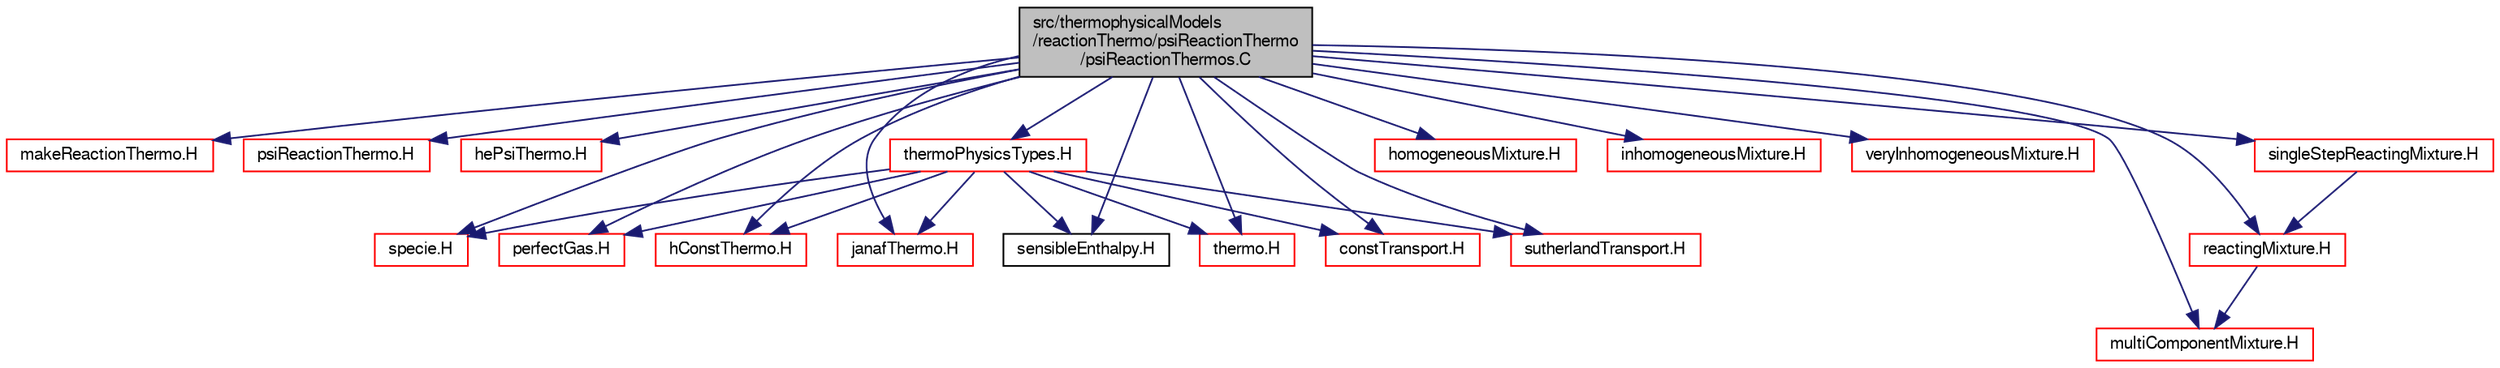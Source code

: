 digraph "src/thermophysicalModels/reactionThermo/psiReactionThermo/psiReactionThermos.C"
{
  bgcolor="transparent";
  edge [fontname="FreeSans",fontsize="10",labelfontname="FreeSans",labelfontsize="10"];
  node [fontname="FreeSans",fontsize="10",shape=record];
  Node0 [label="src/thermophysicalModels\l/reactionThermo/psiReactionThermo\l/psiReactionThermos.C",height=0.2,width=0.4,color="black", fillcolor="grey75", style="filled", fontcolor="black"];
  Node0 -> Node1 [color="midnightblue",fontsize="10",style="solid",fontname="FreeSans"];
  Node1 [label="makeReactionThermo.H",height=0.2,width=0.4,color="red",URL="$a16154.html"];
  Node0 -> Node27 [color="midnightblue",fontsize="10",style="solid",fontname="FreeSans"];
  Node27 [label="psiReactionThermo.H",height=0.2,width=0.4,color="red",URL="$a16220.html"];
  Node0 -> Node313 [color="midnightblue",fontsize="10",style="solid",fontname="FreeSans"];
  Node313 [label="hePsiThermo.H",height=0.2,width=0.4,color="red",URL="$a15455.html"];
  Node0 -> Node316 [color="midnightblue",fontsize="10",style="solid",fontname="FreeSans"];
  Node316 [label="specie.H",height=0.2,width=0.4,color="red",URL="$a16589.html"];
  Node0 -> Node318 [color="midnightblue",fontsize="10",style="solid",fontname="FreeSans"];
  Node318 [label="perfectGas.H",height=0.2,width=0.4,color="red",URL="$a16445.html"];
  Node0 -> Node320 [color="midnightblue",fontsize="10",style="solid",fontname="FreeSans"];
  Node320 [label="hConstThermo.H",height=0.2,width=0.4,color="red",URL="$a16616.html"];
  Node0 -> Node322 [color="midnightblue",fontsize="10",style="solid",fontname="FreeSans"];
  Node322 [label="janafThermo.H",height=0.2,width=0.4,color="red",URL="$a16643.html"];
  Node0 -> Node324 [color="midnightblue",fontsize="10",style="solid",fontname="FreeSans"];
  Node324 [label="sensibleEnthalpy.H",height=0.2,width=0.4,color="black",URL="$a16649.html"];
  Node0 -> Node325 [color="midnightblue",fontsize="10",style="solid",fontname="FreeSans"];
  Node325 [label="thermo.H",height=0.2,width=0.4,color="red",URL="$a16658.html"];
  Node0 -> Node327 [color="midnightblue",fontsize="10",style="solid",fontname="FreeSans"];
  Node327 [label="constTransport.H",height=0.2,width=0.4,color="red",URL="$a16667.html"];
  Node0 -> Node329 [color="midnightblue",fontsize="10",style="solid",fontname="FreeSans"];
  Node329 [label="sutherlandTransport.H",height=0.2,width=0.4,color="red",URL="$a16685.html"];
  Node0 -> Node331 [color="midnightblue",fontsize="10",style="solid",fontname="FreeSans"];
  Node331 [label="homogeneousMixture.H",height=0.2,width=0.4,color="red",URL="$a16175.html"];
  Node0 -> Node332 [color="midnightblue",fontsize="10",style="solid",fontname="FreeSans"];
  Node332 [label="inhomogeneousMixture.H",height=0.2,width=0.4,color="red",URL="$a16181.html"];
  Node0 -> Node333 [color="midnightblue",fontsize="10",style="solid",fontname="FreeSans"];
  Node333 [label="veryInhomogeneousMixture.H",height=0.2,width=0.4,color="red",URL="$a16214.html"];
  Node0 -> Node334 [color="midnightblue",fontsize="10",style="solid",fontname="FreeSans"];
  Node334 [label="multiComponentMixture.H",height=0.2,width=0.4,color="red",URL="$a16187.html"];
  Node0 -> Node336 [color="midnightblue",fontsize="10",style="solid",fontname="FreeSans"];
  Node336 [label="reactingMixture.H",height=0.2,width=0.4,color="red",URL="$a16193.html"];
  Node336 -> Node334 [color="midnightblue",fontsize="10",style="solid",fontname="FreeSans"];
  Node0 -> Node343 [color="midnightblue",fontsize="10",style="solid",fontname="FreeSans"];
  Node343 [label="singleStepReactingMixture.H",height=0.2,width=0.4,color="red",URL="$a16199.html"];
  Node343 -> Node336 [color="midnightblue",fontsize="10",style="solid",fontname="FreeSans"];
  Node0 -> Node345 [color="midnightblue",fontsize="10",style="solid",fontname="FreeSans"];
  Node345 [label="thermoPhysicsTypes.H",height=0.2,width=0.4,color="red",URL="$a16463.html",tooltip="Type definitions for thermo-physics models. "];
  Node345 -> Node316 [color="midnightblue",fontsize="10",style="solid",fontname="FreeSans"];
  Node345 -> Node318 [color="midnightblue",fontsize="10",style="solid",fontname="FreeSans"];
  Node345 -> Node320 [color="midnightblue",fontsize="10",style="solid",fontname="FreeSans"];
  Node345 -> Node322 [color="midnightblue",fontsize="10",style="solid",fontname="FreeSans"];
  Node345 -> Node324 [color="midnightblue",fontsize="10",style="solid",fontname="FreeSans"];
  Node345 -> Node325 [color="midnightblue",fontsize="10",style="solid",fontname="FreeSans"];
  Node345 -> Node329 [color="midnightblue",fontsize="10",style="solid",fontname="FreeSans"];
  Node345 -> Node327 [color="midnightblue",fontsize="10",style="solid",fontname="FreeSans"];
}
